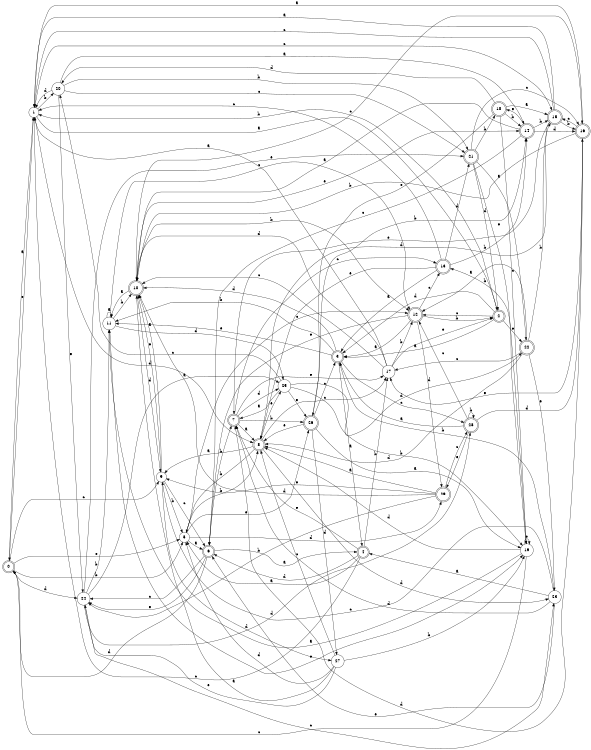digraph n24_4 {
__start0 [label="" shape="none"];

rankdir=LR;
size="8,5";

s0 [style="rounded,filled", color="black", fillcolor="white" shape="doublecircle", label="0"];
s1 [style="filled", color="black", fillcolor="white" shape="circle", label="1"];
s2 [style="rounded,filled", color="black", fillcolor="white" shape="doublecircle", label="2"];
s3 [style="rounded,filled", color="black", fillcolor="white" shape="doublecircle", label="3"];
s4 [style="rounded,filled", color="black", fillcolor="white" shape="doublecircle", label="4"];
s5 [style="filled", color="black", fillcolor="white" shape="circle", label="5"];
s6 [style="rounded,filled", color="black", fillcolor="white" shape="doublecircle", label="6"];
s7 [style="rounded,filled", color="black", fillcolor="white" shape="doublecircle", label="7"];
s8 [style="rounded,filled", color="black", fillcolor="white" shape="doublecircle", label="8"];
s9 [style="filled", color="black", fillcolor="white" shape="circle", label="9"];
s10 [style="rounded,filled", color="black", fillcolor="white" shape="doublecircle", label="10"];
s11 [style="filled", color="black", fillcolor="white" shape="circle", label="11"];
s12 [style="rounded,filled", color="black", fillcolor="white" shape="doublecircle", label="12"];
s13 [style="rounded,filled", color="black", fillcolor="white" shape="doublecircle", label="13"];
s14 [style="rounded,filled", color="black", fillcolor="white" shape="doublecircle", label="14"];
s15 [style="rounded,filled", color="black", fillcolor="white" shape="doublecircle", label="15"];
s16 [style="rounded,filled", color="black", fillcolor="white" shape="doublecircle", label="16"];
s17 [style="filled", color="black", fillcolor="white" shape="circle", label="17"];
s18 [style="rounded,filled", color="black", fillcolor="white" shape="doublecircle", label="18"];
s19 [style="filled", color="black", fillcolor="white" shape="circle", label="19"];
s20 [style="filled", color="black", fillcolor="white" shape="circle", label="20"];
s21 [style="rounded,filled", color="black", fillcolor="white" shape="doublecircle", label="21"];
s22 [style="rounded,filled", color="black", fillcolor="white" shape="doublecircle", label="22"];
s23 [style="filled", color="black", fillcolor="white" shape="circle", label="23"];
s24 [style="filled", color="black", fillcolor="white" shape="circle", label="24"];
s25 [style="filled", color="black", fillcolor="white" shape="circle", label="25"];
s26 [style="rounded,filled", color="black", fillcolor="white" shape="doublecircle", label="26"];
s27 [style="filled", color="black", fillcolor="white" shape="circle", label="27"];
s28 [style="rounded,filled", color="black", fillcolor="white" shape="doublecircle", label="28"];
s29 [style="rounded,filled", color="black", fillcolor="white" shape="doublecircle", label="29"];
s0 -> s1 [label="a"];
s0 -> s5 [label="b"];
s0 -> s9 [label="c"];
s0 -> s24 [label="d"];
s0 -> s5 [label="e"];
s1 -> s2 [label="a"];
s1 -> s20 [label="b"];
s1 -> s15 [label="c"];
s1 -> s8 [label="d"];
s1 -> s0 [label="e"];
s2 -> s3 [label="a"];
s2 -> s1 [label="b"];
s2 -> s12 [label="c"];
s2 -> s3 [label="d"];
s2 -> s22 [label="e"];
s3 -> s4 [label="a"];
s3 -> s11 [label="b"];
s3 -> s28 [label="c"];
s3 -> s10 [label="d"];
s3 -> s11 [label="e"];
s4 -> s5 [label="a"];
s4 -> s17 [label="b"];
s4 -> s1 [label="c"];
s4 -> s6 [label="d"];
s4 -> s7 [label="e"];
s5 -> s6 [label="a"];
s5 -> s8 [label="b"];
s5 -> s12 [label="c"];
s5 -> s29 [label="d"];
s5 -> s26 [label="e"];
s6 -> s4 [label="a"];
s6 -> s7 [label="b"];
s6 -> s24 [label="c"];
s6 -> s0 [label="d"];
s6 -> s24 [label="e"];
s7 -> s8 [label="a"];
s7 -> s26 [label="b"];
s7 -> s13 [label="c"];
s7 -> s25 [label="d"];
s7 -> s17 [label="e"];
s8 -> s9 [label="a"];
s8 -> s5 [label="b"];
s8 -> s17 [label="c"];
s8 -> s23 [label="d"];
s8 -> s25 [label="e"];
s9 -> s10 [label="a"];
s9 -> s5 [label="b"];
s9 -> s6 [label="c"];
s9 -> s27 [label="d"];
s9 -> s10 [label="e"];
s10 -> s11 [label="a"];
s10 -> s12 [label="b"];
s10 -> s16 [label="c"];
s10 -> s9 [label="d"];
s10 -> s14 [label="e"];
s11 -> s11 [label="a"];
s11 -> s10 [label="b"];
s11 -> s12 [label="c"];
s11 -> s25 [label="d"];
s11 -> s19 [label="e"];
s12 -> s3 [label="a"];
s12 -> s2 [label="b"];
s12 -> s13 [label="c"];
s12 -> s29 [label="d"];
s12 -> s6 [label="e"];
s13 -> s3 [label="a"];
s13 -> s14 [label="b"];
s13 -> s1 [label="c"];
s13 -> s21 [label="d"];
s13 -> s8 [label="e"];
s14 -> s10 [label="a"];
s14 -> s15 [label="b"];
s14 -> s6 [label="c"];
s14 -> s16 [label="d"];
s14 -> s18 [label="e"];
s15 -> s1 [label="a"];
s15 -> s16 [label="b"];
s15 -> s1 [label="c"];
s15 -> s8 [label="d"];
s15 -> s7 [label="e"];
s16 -> s1 [label="a"];
s16 -> s10 [label="b"];
s16 -> s15 [label="c"];
s16 -> s7 [label="d"];
s16 -> s17 [label="e"];
s17 -> s1 [label="a"];
s17 -> s12 [label="b"];
s17 -> s10 [label="c"];
s17 -> s10 [label="d"];
s17 -> s2 [label="e"];
s18 -> s15 [label="a"];
s18 -> s14 [label="b"];
s18 -> s19 [label="c"];
s18 -> s20 [label="d"];
s18 -> s26 [label="e"];
s19 -> s11 [label="a"];
s19 -> s13 [label="b"];
s19 -> s0 [label="c"];
s19 -> s8 [label="d"];
s19 -> s19 [label="e"];
s20 -> s14 [label="a"];
s20 -> s21 [label="b"];
s20 -> s21 [label="c"];
s20 -> s1 [label="d"];
s20 -> s24 [label="e"];
s21 -> s22 [label="a"];
s21 -> s18 [label="b"];
s21 -> s16 [label="c"];
s21 -> s2 [label="d"];
s21 -> s19 [label="e"];
s22 -> s12 [label="a"];
s22 -> s15 [label="b"];
s22 -> s17 [label="c"];
s22 -> s8 [label="d"];
s22 -> s23 [label="e"];
s23 -> s4 [label="a"];
s23 -> s3 [label="b"];
s23 -> s9 [label="c"];
s23 -> s7 [label="d"];
s23 -> s6 [label="e"];
s24 -> s25 [label="a"];
s24 -> s11 [label="b"];
s24 -> s23 [label="c"];
s24 -> s28 [label="d"];
s24 -> s21 [label="e"];
s25 -> s7 [label="a"];
s25 -> s19 [label="b"];
s25 -> s20 [label="c"];
s25 -> s22 [label="d"];
s25 -> s26 [label="e"];
s26 -> s19 [label="a"];
s26 -> s14 [label="b"];
s26 -> s3 [label="c"];
s26 -> s27 [label="d"];
s26 -> s8 [label="e"];
s27 -> s10 [label="a"];
s27 -> s19 [label="b"];
s27 -> s8 [label="c"];
s27 -> s5 [label="d"];
s27 -> s24 [label="e"];
s28 -> s3 [label="a"];
s28 -> s28 [label="b"];
s28 -> s12 [label="c"];
s28 -> s16 [label="d"];
s28 -> s29 [label="e"];
s29 -> s8 [label="a"];
s29 -> s24 [label="b"];
s29 -> s28 [label="c"];
s29 -> s10 [label="d"];
s29 -> s9 [label="e"];

}